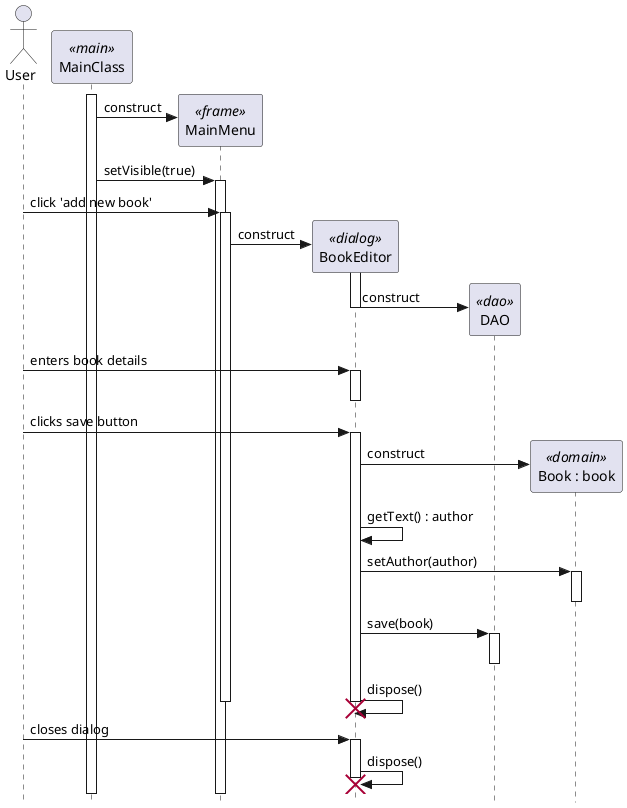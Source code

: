 @startuml
    ' REFERENCE: https://isgb.otago.ac.nz/infosci/INFO202/reference/raw/master/reference.html#Sequence%20Diagrams:Contents%20%5B%5BSequence%20Diagrams%5D%5D

    ' use strict UML mode
    skinparam style strictuml

    actor "User" as user
    participant "MainClass" as main <<main>>
    main++

    create "MainMenu" as menu <<frame>>

    main -> menu : construct
    main -> menu++ : setVisible(true)
    
    user -> menu++ : click 'add new book'
    
    create "BookEditor" as editor <<dialog>>
    menu -> editor : construct

    ' activate editor constructor
    editor++
        ' create a DAO
        create "DAO" as dao <<dao>>
        editor -> dao : construct
        editor--

    ' user enters book details and clicks the save button
    user -> editor++ : enters book details
        editor--
    user ->  editor++ : clicks save button
        ' construct the book object
        create "Book : book" as book <<domain>>
        editor -> book : construct

        ' get the author from the relevant text component
        editor -> editor : getText() : author

        ' set the author field in the book
        editor -> book++ : setAuthor(author)
            book--

        ' save book
        editor -> dao++ : save(book)
            dao--

        ' dispose dialog
        editor -> editor : dispose()
        destroy editor
        menu--

        editor--
        
    ' user closes the dialog
    user -> editor++ : closes dialog
        ' dispose dialog
        editor -> editor : dispose()
        destroy editor
        
@enduml

